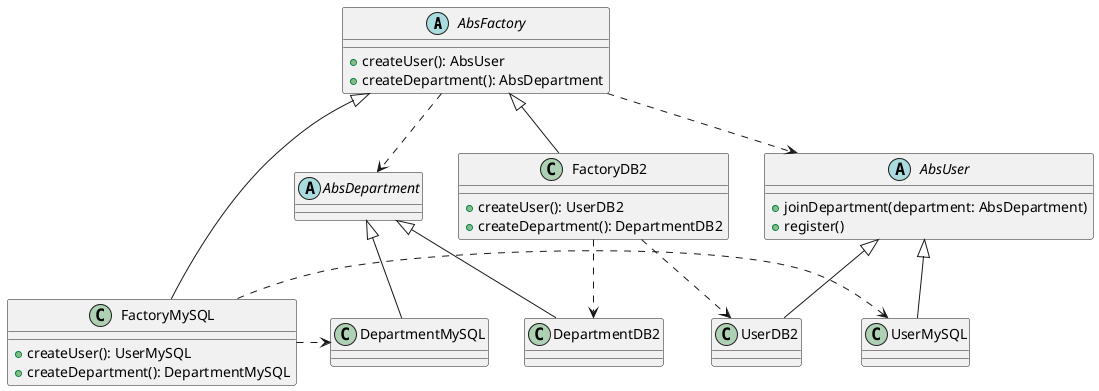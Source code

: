 @startuml

abstract class AbsFactory {
  +createUser(): AbsUser
  +createDepartment(): AbsDepartment
}

class FactoryDB2 {
  +createUser(): UserDB2
  +createDepartment(): DepartmentDB2
}

class FactoryMySQL {
  +createUser(): UserMySQL
  +createDepartment(): DepartmentMySQL
}

abstract class AbsDepartment {
}

abstract class AbsUser {
  +joinDepartment(department: AbsDepartment)
  +register()
}

AbsFactory <|-- FactoryDB2
AbsFactory <|-- FactoryMySQL

AbsDepartment <|-- DepartmentDB2
AbsDepartment <|-- DepartmentMySQL

AbsUser <|-- UserDB2
AbsUser <|-- UserMySQL

AbsFactory ..> AbsDepartment
AbsFactory ..> AbsUser
FactoryDB2 .> UserDB2
FactoryDB2 .> DepartmentDB2
FactoryMySQL .> UserMySQL
FactoryMySQL .> DepartmentMySQL

@enduml